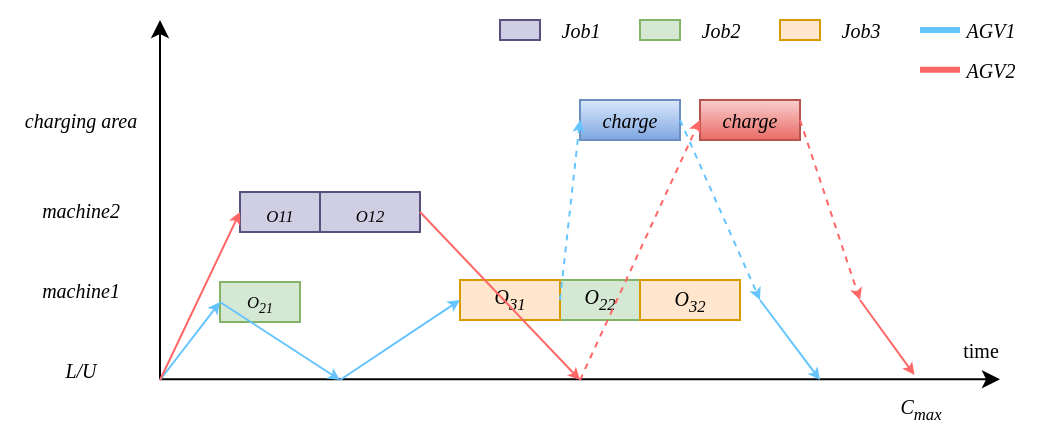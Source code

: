 <mxfile version="26.1.0">
  <diagram name="第 1 页" id="f98EoK7rW7siKFQOVWCd">
    <mxGraphModel dx="988" dy="523" grid="1" gridSize="10" guides="1" tooltips="1" connect="1" arrows="1" fold="1" page="1" pageScale="1" pageWidth="827" pageHeight="1169" math="0" shadow="0">
      <root>
        <mxCell id="0" />
        <mxCell id="1" parent="0" />
        <mxCell id="5JmAVNSWhE5RKQXvFqZS-1" value="" style="endArrow=classic;html=1;rounded=0;" parent="1" edge="1">
          <mxGeometry width="50" height="50" relative="1" as="geometry">
            <mxPoint x="200" y="599.67" as="sourcePoint" />
            <mxPoint x="620" y="599.67" as="targetPoint" />
          </mxGeometry>
        </mxCell>
        <mxCell id="5JmAVNSWhE5RKQXvFqZS-2" value="" style="endArrow=classic;html=1;rounded=0;" parent="1" edge="1">
          <mxGeometry width="50" height="50" relative="1" as="geometry">
            <mxPoint x="200" y="600" as="sourcePoint" />
            <mxPoint x="200" y="420" as="targetPoint" />
          </mxGeometry>
        </mxCell>
        <mxCell id="5JmAVNSWhE5RKQXvFqZS-5" value="&lt;font style=&quot;font-size: 10px;&quot; face=&quot;Times New Roman&quot;&gt;&lt;i&gt;L/U&lt;/i&gt;&lt;/font&gt;" style="text;html=1;align=center;verticalAlign=middle;resizable=0;points=[];autosize=1;strokeColor=none;fillColor=none;" parent="1" vertex="1">
          <mxGeometry x="140" y="580" width="40" height="30" as="geometry" />
        </mxCell>
        <mxCell id="5JmAVNSWhE5RKQXvFqZS-6" value="&lt;i style=&quot;font-family: &amp;quot;Times New Roman&amp;quot;; font-size: 10px;&quot;&gt;machine1&lt;/i&gt;" style="text;html=1;align=center;verticalAlign=middle;resizable=0;points=[];autosize=1;strokeColor=none;fillColor=none;" parent="1" vertex="1">
          <mxGeometry x="130" y="540" width="60" height="30" as="geometry" />
        </mxCell>
        <mxCell id="5JmAVNSWhE5RKQXvFqZS-7" value="&lt;i style=&quot;font-family: &amp;quot;Times New Roman&amp;quot;; font-size: 10px;&quot;&gt;machine2&lt;/i&gt;" style="text;html=1;align=center;verticalAlign=middle;resizable=0;points=[];autosize=1;strokeColor=none;fillColor=none;" parent="1" vertex="1">
          <mxGeometry x="130" y="500" width="60" height="30" as="geometry" />
        </mxCell>
        <mxCell id="5JmAVNSWhE5RKQXvFqZS-10" value="&lt;font face=&quot;Times New Roman&quot;&gt;&lt;span style=&quot;font-size: 10px;&quot;&gt;&lt;i&gt;charging area&lt;/i&gt;&lt;/span&gt;&lt;/font&gt;" style="text;html=1;align=center;verticalAlign=middle;resizable=0;points=[];autosize=1;strokeColor=none;fillColor=none;" parent="1" vertex="1">
          <mxGeometry x="120" y="455" width="80" height="30" as="geometry" />
        </mxCell>
        <mxCell id="5JmAVNSWhE5RKQXvFqZS-12" value="&lt;span style=&quot;font-size: 8.333px;&quot;&gt;O&lt;sub&gt;21&lt;/sub&gt;&lt;/span&gt;" style="rounded=0;whiteSpace=wrap;html=1;fontSize=10;fontStyle=2;fontFamily=Times New Roman;fillColor=#d5e8d4;strokeColor=#82b366;" parent="1" vertex="1">
          <mxGeometry x="230" y="551" width="40" height="20" as="geometry" />
        </mxCell>
        <mxCell id="5JmAVNSWhE5RKQXvFqZS-13" value="&lt;sub&gt;&lt;span&gt;O&lt;/span&gt;12&lt;/sub&gt;" style="rounded=0;whiteSpace=wrap;html=1;fontSize=10;fontFamily=Times New Roman;fontStyle=2;fillColor=#d0cee2;strokeColor=#56517e;" parent="1" vertex="1">
          <mxGeometry x="280" y="506" width="50" height="20" as="geometry" />
        </mxCell>
        <mxCell id="5JmAVNSWhE5RKQXvFqZS-14" value="O&lt;sub&gt;22&lt;/sub&gt;" style="rounded=0;whiteSpace=wrap;html=1;fontSize=10;fontStyle=2;fontFamily=Times New Roman;fillColor=#d5e8d4;strokeColor=#82b366;" parent="1" vertex="1">
          <mxGeometry x="400" y="550" width="40" height="20" as="geometry" />
        </mxCell>
        <mxCell id="5JmAVNSWhE5RKQXvFqZS-15" value="&lt;font&gt;O&lt;sub&gt;31&lt;/sub&gt;&lt;/font&gt;" style="rounded=0;whiteSpace=wrap;html=1;fontFamily=Times New Roman;fillColor=#ffe6cc;strokeColor=#d79b00;fontStyle=2;fontSize=10;" parent="1" vertex="1">
          <mxGeometry x="350" y="550" width="50" height="20" as="geometry" />
        </mxCell>
        <mxCell id="5JmAVNSWhE5RKQXvFqZS-16" value="charge" style="rounded=0;whiteSpace=wrap;html=1;fontFamily=Times New Roman;fontStyle=2;fontSize=10;fillColor=#f8cecc;strokeColor=#b85450;gradientColor=#ea6b66;" parent="1" vertex="1">
          <mxGeometry x="470" y="460" width="50" height="20" as="geometry" />
        </mxCell>
        <mxCell id="5JmAVNSWhE5RKQXvFqZS-17" value="charge" style="rounded=0;whiteSpace=wrap;html=1;fontFamily=Times New Roman;fontStyle=2;fontSize=10;fillColor=#dae8fc;gradientColor=#7ea6e0;strokeColor=#6c8ebf;" parent="1" vertex="1">
          <mxGeometry x="410" y="460" width="50" height="20" as="geometry" />
        </mxCell>
        <mxCell id="5JmAVNSWhE5RKQXvFqZS-18" value="&lt;font style=&quot;font-size: 10px;&quot;&gt;&lt;i&gt;O&lt;sub style=&quot;&quot;&gt;32&lt;/sub&gt;&lt;/i&gt;&lt;/font&gt;" style="rounded=0;whiteSpace=wrap;html=1;fontFamily=Times New Roman;fillColor=#ffe6cc;strokeColor=#d79b00;" parent="1" vertex="1">
          <mxGeometry x="440" y="550" width="50" height="20" as="geometry" />
        </mxCell>
        <mxCell id="5JmAVNSWhE5RKQXvFqZS-19" value="&lt;span&gt;&lt;sub&gt;&lt;span&gt;O&lt;/span&gt;11&lt;/sub&gt;&lt;/span&gt;" style="rounded=0;whiteSpace=wrap;html=1;fontSize=10;fontFamily=Times New Roman;fontStyle=2;fillColor=#d0cee2;strokeColor=#56517e;" parent="1" vertex="1">
          <mxGeometry x="240" y="506" width="40" height="20" as="geometry" />
        </mxCell>
        <mxCell id="5JmAVNSWhE5RKQXvFqZS-20" value="" style="endArrow=classic;html=1;rounded=0;entryX=0;entryY=0.5;entryDx=0;entryDy=0;strokeColor=light-dark(#66c4ff, #004a4a);endSize=3;" parent="1" target="5JmAVNSWhE5RKQXvFqZS-12" edge="1">
          <mxGeometry width="50" height="50" relative="1" as="geometry">
            <mxPoint x="200" y="600" as="sourcePoint" />
            <mxPoint x="260" y="520" as="targetPoint" />
          </mxGeometry>
        </mxCell>
        <mxCell id="5JmAVNSWhE5RKQXvFqZS-43" value="" style="endArrow=classic;html=1;rounded=0;strokeColor=light-dark(#66c4ff, #004a4a);jumpSize=6;endSize=3;exitX=0;exitY=0.5;exitDx=0;exitDy=0;" parent="1" source="5JmAVNSWhE5RKQXvFqZS-12" edge="1">
          <mxGeometry width="50" height="50" relative="1" as="geometry">
            <mxPoint x="520" y="681" as="sourcePoint" />
            <mxPoint x="290" y="600" as="targetPoint" />
          </mxGeometry>
        </mxCell>
        <mxCell id="5JmAVNSWhE5RKQXvFqZS-44" value="" style="endArrow=classic;html=1;rounded=0;strokeColor=#FF6666;endSize=3;fillColor=#fad9d5;dashed=1;exitX=1;exitY=0.5;exitDx=0;exitDy=0;" parent="1" source="5JmAVNSWhE5RKQXvFqZS-16" edge="1">
          <mxGeometry width="50" height="50" relative="1" as="geometry">
            <mxPoint x="460" y="610" as="sourcePoint" />
            <mxPoint x="550" y="560" as="targetPoint" />
          </mxGeometry>
        </mxCell>
        <mxCell id="5JmAVNSWhE5RKQXvFqZS-46" value="" style="rounded=0;whiteSpace=wrap;html=1;fontSize=10;fontFamily=Times New Roman;fontStyle=2;fillColor=#d0cee2;strokeColor=#56517e;" parent="1" vertex="1">
          <mxGeometry x="370" y="420" width="20" height="10" as="geometry" />
        </mxCell>
        <mxCell id="5JmAVNSWhE5RKQXvFqZS-47" value="" style="rounded=0;whiteSpace=wrap;html=1;fontSize=10;fontStyle=2;fontFamily=Times New Roman;fillColor=#d5e8d4;strokeColor=#82b366;" parent="1" vertex="1">
          <mxGeometry x="440" y="420" width="20" height="10" as="geometry" />
        </mxCell>
        <mxCell id="5JmAVNSWhE5RKQXvFqZS-48" value="" style="rounded=0;whiteSpace=wrap;html=1;fontFamily=Times New Roman;fillColor=#ffe6cc;strokeColor=#d79b00;" parent="1" vertex="1">
          <mxGeometry x="510" y="420" width="20" height="10" as="geometry" />
        </mxCell>
        <mxCell id="5JmAVNSWhE5RKQXvFqZS-49" value="" style="endArrow=none;html=1;rounded=0;strokeColor=light-dark(#66c4ff, #004a4a);jumpSize=6;endSize=3;startFill=0;strokeWidth=3;" parent="1" edge="1">
          <mxGeometry width="50" height="50" relative="1" as="geometry">
            <mxPoint x="580" y="425" as="sourcePoint" />
            <mxPoint x="600" y="425" as="targetPoint" />
          </mxGeometry>
        </mxCell>
        <mxCell id="5JmAVNSWhE5RKQXvFqZS-50" value="" style="endArrow=none;html=1;rounded=0;strokeColor=#FF6666;endSize=3;fillColor=#fad9d5;exitX=1;exitY=0.5;exitDx=0;exitDy=0;strokeWidth=3;startFill=0;" parent="1" edge="1">
          <mxGeometry width="50" height="50" relative="1" as="geometry">
            <mxPoint x="580" y="444.83" as="sourcePoint" />
            <mxPoint x="600" y="444.83" as="targetPoint" />
          </mxGeometry>
        </mxCell>
        <mxCell id="5JmAVNSWhE5RKQXvFqZS-51" value="AGV1" style="text;html=1;align=center;verticalAlign=middle;resizable=0;points=[];autosize=1;strokeColor=none;fillColor=none;fontSize=10;fontFamily=Times New Roman;fontStyle=2" parent="1" vertex="1">
          <mxGeometry x="590" y="410" width="50" height="30" as="geometry" />
        </mxCell>
        <mxCell id="5JmAVNSWhE5RKQXvFqZS-52" value="AGV2" style="text;html=1;align=center;verticalAlign=middle;resizable=0;points=[];autosize=1;strokeColor=none;fillColor=none;fontSize=10;fontFamily=Times New Roman;fontStyle=2" parent="1" vertex="1">
          <mxGeometry x="590" y="430" width="50" height="30" as="geometry" />
        </mxCell>
        <mxCell id="5JmAVNSWhE5RKQXvFqZS-53" value="Job1" style="text;html=1;align=center;verticalAlign=middle;resizable=0;points=[];autosize=1;strokeColor=none;fillColor=none;fontSize=10;fontFamily=Times New Roman;fontStyle=2" parent="1" vertex="1">
          <mxGeometry x="390" y="410" width="40" height="30" as="geometry" />
        </mxCell>
        <mxCell id="5JmAVNSWhE5RKQXvFqZS-54" value="Job2" style="text;html=1;align=center;verticalAlign=middle;resizable=0;points=[];autosize=1;strokeColor=none;fillColor=none;fontSize=10;fontFamily=Times New Roman;fontStyle=2" parent="1" vertex="1">
          <mxGeometry x="460" y="410" width="40" height="30" as="geometry" />
        </mxCell>
        <mxCell id="5JmAVNSWhE5RKQXvFqZS-55" value="Job3" style="text;html=1;align=center;verticalAlign=middle;resizable=0;points=[];autosize=1;strokeColor=none;fillColor=none;fontSize=10;fontFamily=Times New Roman;fontStyle=2" parent="1" vertex="1">
          <mxGeometry x="530" y="410" width="40" height="30" as="geometry" />
        </mxCell>
        <mxCell id="5JmAVNSWhE5RKQXvFqZS-56" value="" style="endArrow=classic;html=1;rounded=0;strokeColor=#FF6666;endSize=3;fillColor=#fad9d5;entryX=0;entryY=0.5;entryDx=0;entryDy=0;dashed=1;" parent="1" target="5JmAVNSWhE5RKQXvFqZS-16" edge="1">
          <mxGeometry width="50" height="50" relative="1" as="geometry">
            <mxPoint x="410" y="600" as="sourcePoint" />
            <mxPoint x="391" y="525" as="targetPoint" />
          </mxGeometry>
        </mxCell>
        <mxCell id="5JmAVNSWhE5RKQXvFqZS-58" value="time" style="text;html=1;align=center;verticalAlign=middle;resizable=0;points=[];autosize=1;strokeColor=none;fillColor=none;fontSize=10;fontFamily=Times New Roman;fontStyle=0" parent="1" vertex="1">
          <mxGeometry x="590" y="570" width="40" height="30" as="geometry" />
        </mxCell>
        <mxCell id="5JmAVNSWhE5RKQXvFqZS-59" value="C&lt;sub&gt;max&lt;/sub&gt;" style="text;html=1;align=center;verticalAlign=middle;resizable=0;points=[];autosize=1;strokeColor=none;fillColor=none;fontSize=10;fontFamily=Times New Roman;fontStyle=2" parent="1" vertex="1">
          <mxGeometry x="560" y="600" width="40" height="30" as="geometry" />
        </mxCell>
        <mxCell id="2Y6IMP4lMpB6kWeqc4Rq-2" value="" style="endArrow=classic;html=1;rounded=0;strokeColor=#FF6666;endSize=3;fillColor=#fad9d5;entryX=0;entryY=0.5;entryDx=0;entryDy=0;" edge="1" parent="1" target="5JmAVNSWhE5RKQXvFqZS-19">
          <mxGeometry width="50" height="50" relative="1" as="geometry">
            <mxPoint x="200" y="600" as="sourcePoint" />
            <mxPoint x="342.5" y="600" as="targetPoint" />
          </mxGeometry>
        </mxCell>
        <mxCell id="2Y6IMP4lMpB6kWeqc4Rq-3" value="" style="endArrow=classic;html=1;rounded=0;strokeColor=#FF6666;endSize=3;fillColor=#fad9d5;exitX=1;exitY=0.5;exitDx=0;exitDy=0;" edge="1" parent="1" source="5JmAVNSWhE5RKQXvFqZS-13">
          <mxGeometry width="50" height="50" relative="1" as="geometry">
            <mxPoint x="210" y="610" as="sourcePoint" />
            <mxPoint x="410" y="600" as="targetPoint" />
          </mxGeometry>
        </mxCell>
        <mxCell id="2Y6IMP4lMpB6kWeqc4Rq-4" value="" style="endArrow=classic;html=1;rounded=0;strokeColor=light-dark(#66c4ff, #004a4a);jumpSize=6;endSize=3;entryX=0;entryY=0.5;entryDx=0;entryDy=0;" edge="1" parent="1" target="5JmAVNSWhE5RKQXvFqZS-15">
          <mxGeometry width="50" height="50" relative="1" as="geometry">
            <mxPoint x="290" y="600" as="sourcePoint" />
            <mxPoint x="320" y="609" as="targetPoint" />
          </mxGeometry>
        </mxCell>
        <mxCell id="2Y6IMP4lMpB6kWeqc4Rq-5" value="" style="endArrow=classic;html=1;rounded=0;strokeColor=light-dark(#66c4ff, #004a4a);jumpSize=6;endSize=3;entryX=0;entryY=0.5;entryDx=0;entryDy=0;exitX=1;exitY=0.5;exitDx=0;exitDy=0;dashed=1;" edge="1" parent="1" source="5JmAVNSWhE5RKQXvFqZS-15" target="5JmAVNSWhE5RKQXvFqZS-17">
          <mxGeometry width="50" height="50" relative="1" as="geometry">
            <mxPoint x="300" y="610" as="sourcePoint" />
            <mxPoint x="360" y="570" as="targetPoint" />
          </mxGeometry>
        </mxCell>
        <mxCell id="2Y6IMP4lMpB6kWeqc4Rq-6" value="" style="endArrow=classic;html=1;rounded=0;strokeColor=light-dark(#66c4ff, #004a4a);jumpSize=6;endSize=3;exitX=1;exitY=0.5;exitDx=0;exitDy=0;dashed=1;" edge="1" parent="1" source="5JmAVNSWhE5RKQXvFqZS-17">
          <mxGeometry width="50" height="50" relative="1" as="geometry">
            <mxPoint x="410" y="570" as="sourcePoint" />
            <mxPoint x="500" y="560" as="targetPoint" />
          </mxGeometry>
        </mxCell>
        <mxCell id="2Y6IMP4lMpB6kWeqc4Rq-7" value="" style="endArrow=classic;html=1;rounded=0;strokeColor=light-dark(#66c4ff, #004a4a);jumpSize=6;endSize=3;" edge="1" parent="1">
          <mxGeometry width="50" height="50" relative="1" as="geometry">
            <mxPoint x="500" y="560" as="sourcePoint" />
            <mxPoint x="530" y="600" as="targetPoint" />
          </mxGeometry>
        </mxCell>
        <mxCell id="2Y6IMP4lMpB6kWeqc4Rq-8" value="" style="endArrow=classic;html=1;rounded=0;strokeColor=#FF6666;endSize=3;fillColor=#fad9d5;entryX=0.431;entryY=-0.084;entryDx=0;entryDy=0;entryPerimeter=0;" edge="1" parent="1" target="5JmAVNSWhE5RKQXvFqZS-59">
          <mxGeometry width="50" height="50" relative="1" as="geometry">
            <mxPoint x="550" y="560" as="sourcePoint" />
            <mxPoint x="580" y="580" as="targetPoint" />
          </mxGeometry>
        </mxCell>
      </root>
    </mxGraphModel>
  </diagram>
</mxfile>
